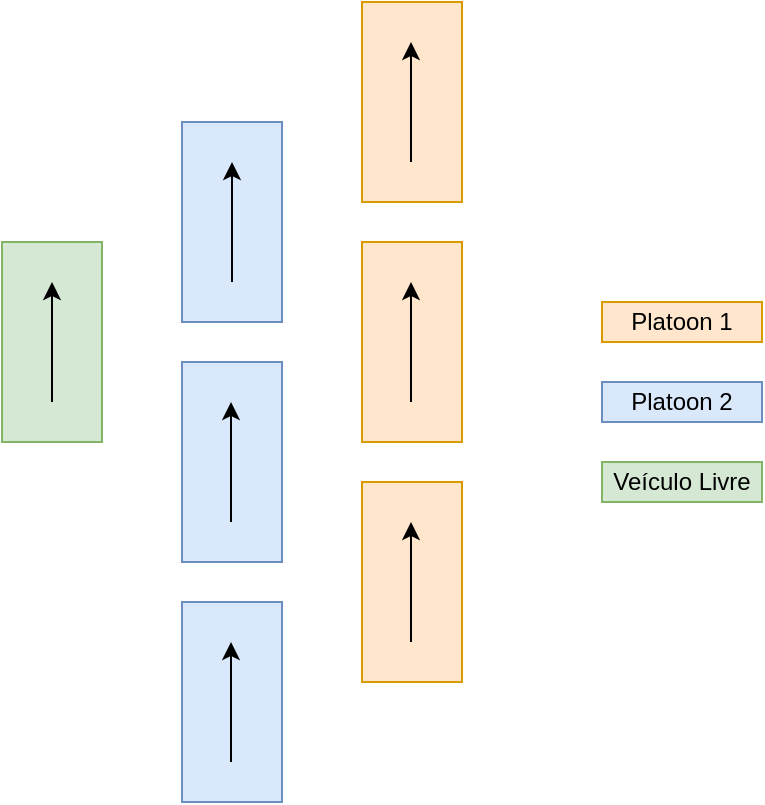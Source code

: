 <mxfile version="14.6.3" type="github">
  <diagram id="L-ArcHJkX-2zXAjQUg1g" name="Page-1">
    <mxGraphModel dx="1038" dy="588" grid="1" gridSize="10" guides="1" tooltips="1" connect="1" arrows="1" fold="1" page="1" pageScale="1" pageWidth="827" pageHeight="1169" math="0" shadow="0">
      <root>
        <mxCell id="0" />
        <mxCell id="1" parent="0" />
        <mxCell id="vf80NwjBvejmA2ly74_q-1" value="" style="rounded=0;whiteSpace=wrap;html=1;fillColor=#ffe6cc;strokeColor=#d79b00;" vertex="1" parent="1">
          <mxGeometry x="440" y="90" width="50" height="100" as="geometry" />
        </mxCell>
        <mxCell id="vf80NwjBvejmA2ly74_q-2" value="" style="rounded=0;whiteSpace=wrap;html=1;fillColor=#ffe6cc;strokeColor=#d79b00;" vertex="1" parent="1">
          <mxGeometry x="440" y="210" width="50" height="100" as="geometry" />
        </mxCell>
        <mxCell id="vf80NwjBvejmA2ly74_q-3" value="" style="rounded=0;whiteSpace=wrap;html=1;fillColor=#ffe6cc;strokeColor=#d79b00;" vertex="1" parent="1">
          <mxGeometry x="440" y="330" width="50" height="100" as="geometry" />
        </mxCell>
        <mxCell id="vf80NwjBvejmA2ly74_q-4" value="" style="rounded=0;whiteSpace=wrap;html=1;fillColor=#dae8fc;strokeColor=#6c8ebf;" vertex="1" parent="1">
          <mxGeometry x="350" y="150" width="50" height="100" as="geometry" />
        </mxCell>
        <mxCell id="vf80NwjBvejmA2ly74_q-5" value="" style="rounded=0;whiteSpace=wrap;html=1;fillColor=#dae8fc;strokeColor=#6c8ebf;" vertex="1" parent="1">
          <mxGeometry x="350" y="270" width="50" height="100" as="geometry" />
        </mxCell>
        <mxCell id="vf80NwjBvejmA2ly74_q-6" value="" style="rounded=0;whiteSpace=wrap;html=1;fillColor=#dae8fc;strokeColor=#6c8ebf;" vertex="1" parent="1">
          <mxGeometry x="350" y="390" width="50" height="100" as="geometry" />
        </mxCell>
        <mxCell id="vf80NwjBvejmA2ly74_q-8" value="" style="endArrow=classic;html=1;" edge="1" parent="1">
          <mxGeometry width="50" height="50" relative="1" as="geometry">
            <mxPoint x="375" y="230" as="sourcePoint" />
            <mxPoint x="375" y="170" as="targetPoint" />
          </mxGeometry>
        </mxCell>
        <mxCell id="vf80NwjBvejmA2ly74_q-9" value="" style="endArrow=classic;html=1;" edge="1" parent="1">
          <mxGeometry width="50" height="50" relative="1" as="geometry">
            <mxPoint x="374.5" y="350" as="sourcePoint" />
            <mxPoint x="374.5" y="290" as="targetPoint" />
          </mxGeometry>
        </mxCell>
        <mxCell id="vf80NwjBvejmA2ly74_q-10" value="" style="endArrow=classic;html=1;" edge="1" parent="1">
          <mxGeometry width="50" height="50" relative="1" as="geometry">
            <mxPoint x="374.5" y="470" as="sourcePoint" />
            <mxPoint x="374.5" y="410" as="targetPoint" />
          </mxGeometry>
        </mxCell>
        <mxCell id="vf80NwjBvejmA2ly74_q-11" value="" style="endArrow=classic;html=1;" edge="1" parent="1">
          <mxGeometry width="50" height="50" relative="1" as="geometry">
            <mxPoint x="464.5" y="170" as="sourcePoint" />
            <mxPoint x="464.5" y="110" as="targetPoint" />
          </mxGeometry>
        </mxCell>
        <mxCell id="vf80NwjBvejmA2ly74_q-12" value="" style="endArrow=classic;html=1;" edge="1" parent="1">
          <mxGeometry width="50" height="50" relative="1" as="geometry">
            <mxPoint x="464.5" y="290" as="sourcePoint" />
            <mxPoint x="464.5" y="230" as="targetPoint" />
          </mxGeometry>
        </mxCell>
        <mxCell id="vf80NwjBvejmA2ly74_q-13" value="" style="endArrow=classic;html=1;" edge="1" parent="1">
          <mxGeometry width="50" height="50" relative="1" as="geometry">
            <mxPoint x="464.5" y="410" as="sourcePoint" />
            <mxPoint x="464.5" y="350" as="targetPoint" />
          </mxGeometry>
        </mxCell>
        <mxCell id="vf80NwjBvejmA2ly74_q-14" value="" style="rounded=0;whiteSpace=wrap;html=1;fillColor=#d5e8d4;strokeColor=#82b366;" vertex="1" parent="1">
          <mxGeometry x="260" y="210" width="50" height="100" as="geometry" />
        </mxCell>
        <mxCell id="vf80NwjBvejmA2ly74_q-15" value="" style="endArrow=classic;html=1;" edge="1" parent="1">
          <mxGeometry width="50" height="50" relative="1" as="geometry">
            <mxPoint x="285" y="290" as="sourcePoint" />
            <mxPoint x="285" y="230" as="targetPoint" />
          </mxGeometry>
        </mxCell>
        <mxCell id="vf80NwjBvejmA2ly74_q-16" value="Platoon 1" style="text;html=1;strokeColor=#d79b00;fillColor=#ffe6cc;align=center;verticalAlign=middle;whiteSpace=wrap;rounded=0;" vertex="1" parent="1">
          <mxGeometry x="560" y="240" width="80" height="20" as="geometry" />
        </mxCell>
        <mxCell id="vf80NwjBvejmA2ly74_q-17" value="Platoon 2" style="text;html=1;strokeColor=#6c8ebf;fillColor=#dae8fc;align=center;verticalAlign=middle;whiteSpace=wrap;rounded=0;" vertex="1" parent="1">
          <mxGeometry x="560" y="280" width="80" height="20" as="geometry" />
        </mxCell>
        <mxCell id="vf80NwjBvejmA2ly74_q-18" value="Veículo Livre" style="text;html=1;strokeColor=#82b366;fillColor=#d5e8d4;align=center;verticalAlign=middle;whiteSpace=wrap;rounded=0;" vertex="1" parent="1">
          <mxGeometry x="560" y="320" width="80" height="20" as="geometry" />
        </mxCell>
      </root>
    </mxGraphModel>
  </diagram>
</mxfile>

